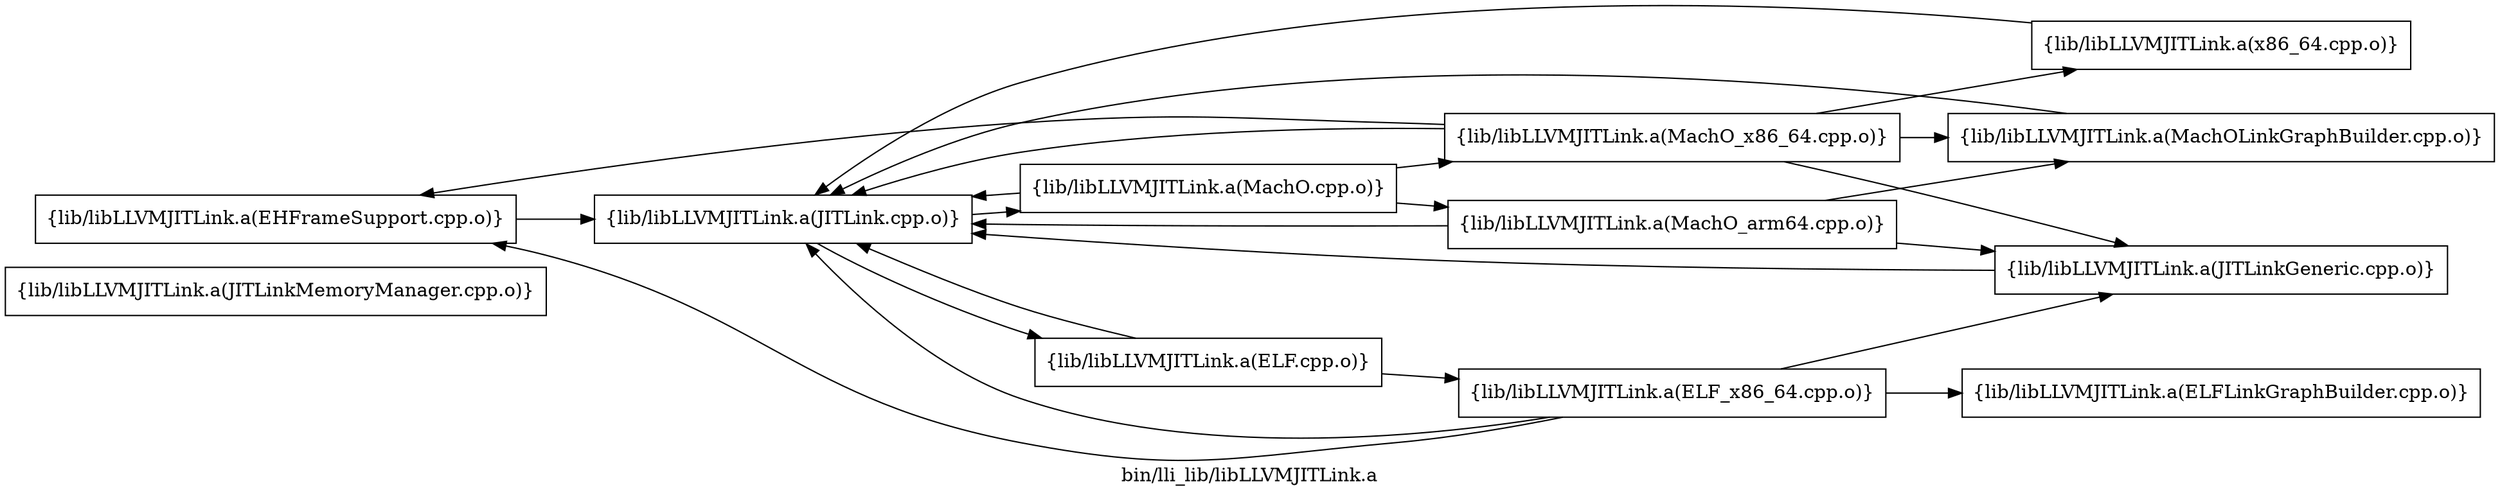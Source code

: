 digraph "bin/lli_lib/libLLVMJITLink.a" {
	label="bin/lli_lib/libLLVMJITLink.a";
	rankdir=LR;

	Node0x55a04cd70968 [shape=record,shape=box,group=0,label="{lib/libLLVMJITLink.a(JITLinkMemoryManager.cpp.o)}"];
	Node0x55a04cd74568 [shape=record,shape=box,group=0,label="{lib/libLLVMJITLink.a(EHFrameSupport.cpp.o)}"];
	Node0x55a04cd74568 -> Node0x55a04cd73938;
	Node0x55a04cd73938 [shape=record,shape=box,group=0,label="{lib/libLLVMJITLink.a(JITLink.cpp.o)}"];
	Node0x55a04cd73938 -> Node0x55a04cd5d598;
	Node0x55a04cd73938 -> Node0x55a04cd5f758;
	Node0x55a04cd5d598 [shape=record,shape=box,group=0,label="{lib/libLLVMJITLink.a(MachO.cpp.o)}"];
	Node0x55a04cd5d598 -> Node0x55a04cd73938;
	Node0x55a04cd5d598 -> Node0x55a04cd5ce18;
	Node0x55a04cd5d598 -> Node0x55a04cd60608;
	Node0x55a04cd5f758 [shape=record,shape=box,group=0,label="{lib/libLLVMJITLink.a(ELF.cpp.o)}"];
	Node0x55a04cd5f758 -> Node0x55a04cd73938;
	Node0x55a04cd5f758 -> Node0x55a04cd75fa8;
	Node0x55a04cd5ce18 [shape=record,shape=box,group=0,label="{lib/libLLVMJITLink.a(MachO_arm64.cpp.o)}"];
	Node0x55a04cd5ce18 -> Node0x55a04cd73938;
	Node0x55a04cd5ce18 -> Node0x55a04cd5ec68;
	Node0x55a04cd5ce18 -> Node0x55a04cd5e538;
	Node0x55a04cd60608 [shape=record,shape=box,group=0,label="{lib/libLLVMJITLink.a(MachO_x86_64.cpp.o)}"];
	Node0x55a04cd60608 -> Node0x55a04cd74568;
	Node0x55a04cd60608 -> Node0x55a04cd73938;
	Node0x55a04cd60608 -> Node0x55a04cd5ec68;
	Node0x55a04cd60608 -> Node0x55a04cd5e538;
	Node0x55a04cd60608 -> Node0x55a04cd5fe88;
	Node0x55a04cd5ec68 [shape=record,shape=box,group=0,label="{lib/libLLVMJITLink.a(MachOLinkGraphBuilder.cpp.o)}"];
	Node0x55a04cd5ec68 -> Node0x55a04cd73938;
	Node0x55a04cd5e538 [shape=record,shape=box,group=0,label="{lib/libLLVMJITLink.a(JITLinkGeneric.cpp.o)}"];
	Node0x55a04cd5e538 -> Node0x55a04cd73938;
	Node0x55a04cd5fe88 [shape=record,shape=box,group=0,label="{lib/libLLVMJITLink.a(x86_64.cpp.o)}"];
	Node0x55a04cd5fe88 -> Node0x55a04cd73938;
	Node0x55a04cd75fa8 [shape=record,shape=box,group=0,label="{lib/libLLVMJITLink.a(ELF_x86_64.cpp.o)}"];
	Node0x55a04cd75fa8 -> Node0x55a04cd74568;
	Node0x55a04cd75fa8 -> Node0x55a04cd73938;
	Node0x55a04cd75fa8 -> Node0x55a04cd5e538;
	Node0x55a04cd75fa8 -> Node0x55a04cd76778;
	Node0x55a04cd76778 [shape=record,shape=box,group=0,label="{lib/libLLVMJITLink.a(ELFLinkGraphBuilder.cpp.o)}"];
}
